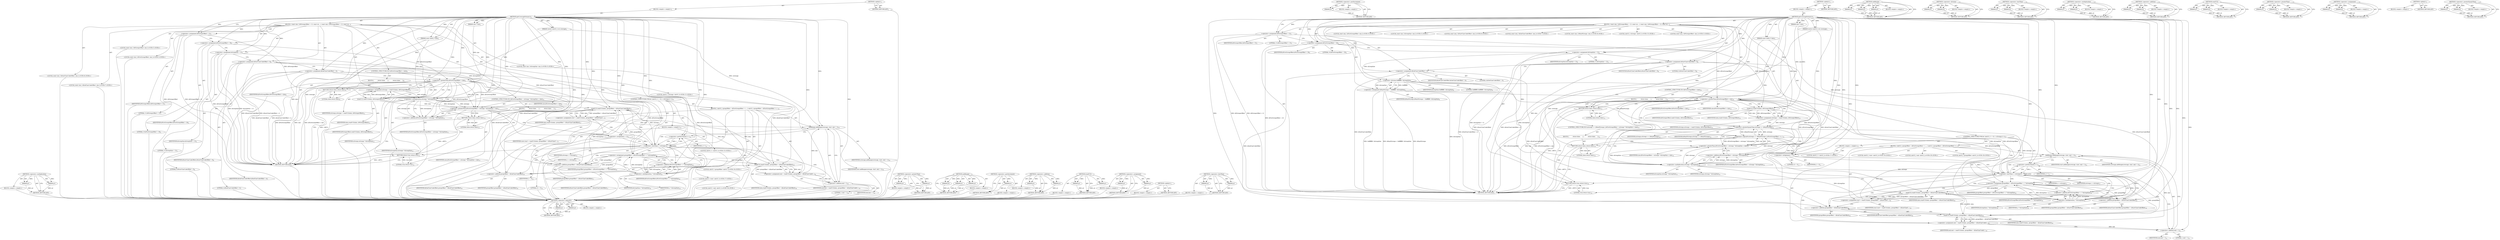 digraph "&lt;operator&gt;.greaterEqualsThan" {
vulnerable_148 [label=<(METHOD,&lt;operator&gt;.multiplication)>];
vulnerable_149 [label=<(PARAM,p1)>];
vulnerable_150 [label=<(PARAM,p2)>];
vulnerable_151 [label=<(BLOCK,&lt;empty&gt;,&lt;empty&gt;)>];
vulnerable_152 [label=<(METHOD_RETURN,ANY)>];
vulnerable_6 [label=<(METHOD,&lt;global&gt;)<SUB>1</SUB>>];
vulnerable_7 [label=<(BLOCK,&lt;empty&gt;,&lt;empty&gt;)<SUB>1</SUB>>];
vulnerable_8 [label=<(METHOD,getCoverageFormat12)<SUB>1</SUB>>];
vulnerable_9 [label=<(PARAM,vector&lt;uint32_t&gt;&amp; coverage)<SUB>1</SUB>>];
vulnerable_10 [label=<(PARAM,const uint8_t* data)<SUB>1</SUB>>];
vulnerable_11 [label=<(PARAM,size_t size)<SUB>1</SUB>>];
vulnerable_12 [label=<(BLOCK,{
 const size_t kNGroupsOffset = 12;
 const siz...,{
 const size_t kNGroupsOffset = 12;
 const siz...)<SUB>1</SUB>>];
vulnerable_13 [label="<(LOCAL,const size_t kNGroupsOffset: size_t)<SUB>2</SUB>>"];
vulnerable_14 [label=<(&lt;operator&gt;.assignment,kNGroupsOffset = 12)<SUB>2</SUB>>];
vulnerable_15 [label=<(IDENTIFIER,kNGroupsOffset,kNGroupsOffset = 12)<SUB>2</SUB>>];
vulnerable_16 [label=<(LITERAL,12,kNGroupsOffset = 12)<SUB>2</SUB>>];
vulnerable_17 [label="<(LOCAL,const size_t kFirstGroupOffset: size_t)<SUB>3</SUB>>"];
vulnerable_18 [label=<(&lt;operator&gt;.assignment,kFirstGroupOffset = 16)<SUB>3</SUB>>];
vulnerable_19 [label=<(IDENTIFIER,kFirstGroupOffset,kFirstGroupOffset = 16)<SUB>3</SUB>>];
vulnerable_20 [label=<(LITERAL,16,kFirstGroupOffset = 16)<SUB>3</SUB>>];
vulnerable_21 [label="<(LOCAL,const size_t kGroupSize: size_t)<SUB>5</SUB>>"];
vulnerable_22 [label=<(&lt;operator&gt;.assignment,kGroupSize = 12)<SUB>5</SUB>>];
vulnerable_23 [label=<(IDENTIFIER,kGroupSize,kGroupSize = 12)<SUB>5</SUB>>];
vulnerable_24 [label=<(LITERAL,12,kGroupSize = 12)<SUB>5</SUB>>];
vulnerable_25 [label="<(LOCAL,const size_t kStartCharCodeOffset: size_t)<SUB>6</SUB>>"];
vulnerable_26 [label=<(&lt;operator&gt;.assignment,kStartCharCodeOffset = 0)<SUB>6</SUB>>];
vulnerable_27 [label=<(IDENTIFIER,kStartCharCodeOffset,kStartCharCodeOffset = 0)<SUB>6</SUB>>];
vulnerable_28 [label=<(LITERAL,0,kStartCharCodeOffset = 0)<SUB>6</SUB>>];
vulnerable_29 [label="<(LOCAL,const size_t kEndCharCodeOffset: size_t)<SUB>7</SUB>>"];
vulnerable_30 [label=<(&lt;operator&gt;.assignment,kEndCharCodeOffset = 4)<SUB>7</SUB>>];
vulnerable_31 [label=<(IDENTIFIER,kEndCharCodeOffset,kEndCharCodeOffset = 4)<SUB>7</SUB>>];
vulnerable_32 [label=<(LITERAL,4,kEndCharCodeOffset = 4)<SUB>7</SUB>>];
vulnerable_33 [label=<(CONTROL_STRUCTURE,IF,if (kFirstGroupOffset &gt; size))<SUB>8</SUB>>];
vulnerable_34 [label=<(&lt;operator&gt;.greaterThan,kFirstGroupOffset &gt; size)<SUB>8</SUB>>];
vulnerable_35 [label=<(IDENTIFIER,kFirstGroupOffset,kFirstGroupOffset &gt; size)<SUB>8</SUB>>];
vulnerable_36 [label=<(IDENTIFIER,size,kFirstGroupOffset &gt; size)<SUB>8</SUB>>];
vulnerable_37 [label=<(BLOCK,{
         return false;
     },{
         return false;
     })<SUB>8</SUB>>];
vulnerable_38 [label=<(RETURN,return false;,return false;)<SUB>9</SUB>>];
vulnerable_39 [label=<(LITERAL,false,return false;)<SUB>9</SUB>>];
vulnerable_40 [label="<(LOCAL,uint32_t nGroups: uint32_t)<SUB>11</SUB>>"];
vulnerable_41 [label=<(&lt;operator&gt;.assignment,nGroups = readU32(data, kNGroupsOffset))<SUB>11</SUB>>];
vulnerable_42 [label=<(IDENTIFIER,nGroups,nGroups = readU32(data, kNGroupsOffset))<SUB>11</SUB>>];
vulnerable_43 [label=<(readU32,readU32(data, kNGroupsOffset))<SUB>11</SUB>>];
vulnerable_44 [label=<(IDENTIFIER,data,readU32(data, kNGroupsOffset))<SUB>11</SUB>>];
vulnerable_45 [label=<(IDENTIFIER,kNGroupsOffset,readU32(data, kNGroupsOffset))<SUB>11</SUB>>];
vulnerable_46 [label=<(CONTROL_STRUCTURE,IF,if (kFirstGroupOffset + nGroups * kGroupSize &gt; size))<SUB>12</SUB>>];
vulnerable_47 [label=<(&lt;operator&gt;.greaterThan,kFirstGroupOffset + nGroups * kGroupSize &gt; size)<SUB>12</SUB>>];
vulnerable_48 [label=<(&lt;operator&gt;.addition,kFirstGroupOffset + nGroups * kGroupSize)<SUB>12</SUB>>];
vulnerable_49 [label=<(IDENTIFIER,kFirstGroupOffset,kFirstGroupOffset + nGroups * kGroupSize)<SUB>12</SUB>>];
vulnerable_50 [label=<(&lt;operator&gt;.multiplication,nGroups * kGroupSize)<SUB>12</SUB>>];
vulnerable_51 [label=<(IDENTIFIER,nGroups,nGroups * kGroupSize)<SUB>12</SUB>>];
vulnerable_52 [label=<(IDENTIFIER,kGroupSize,nGroups * kGroupSize)<SUB>12</SUB>>];
vulnerable_53 [label=<(IDENTIFIER,size,kFirstGroupOffset + nGroups * kGroupSize &gt; size)<SUB>12</SUB>>];
vulnerable_54 [label=<(BLOCK,{
         return false;
     },{
         return false;
     })<SUB>12</SUB>>];
vulnerable_55 [label=<(RETURN,return false;,return false;)<SUB>13</SUB>>];
vulnerable_56 [label=<(LITERAL,false,return false;)<SUB>13</SUB>>];
vulnerable_57 [label=<(CONTROL_STRUCTURE,FOR,for (uint32_t i = 0;i &lt; nGroups;i++))<SUB>15</SUB>>];
vulnerable_58 [label=<(BLOCK,&lt;empty&gt;,&lt;empty&gt;)<SUB>15</SUB>>];
vulnerable_59 [label="<(LOCAL,uint32_t i: uint32_t)<SUB>15</SUB>>"];
vulnerable_60 [label=<(&lt;operator&gt;.assignment,i = 0)<SUB>15</SUB>>];
vulnerable_61 [label=<(IDENTIFIER,i,i = 0)<SUB>15</SUB>>];
vulnerable_62 [label=<(LITERAL,0,i = 0)<SUB>15</SUB>>];
vulnerable_63 [label=<(&lt;operator&gt;.lessThan,i &lt; nGroups)<SUB>15</SUB>>];
vulnerable_64 [label=<(IDENTIFIER,i,i &lt; nGroups)<SUB>15</SUB>>];
vulnerable_65 [label=<(IDENTIFIER,nGroups,i &lt; nGroups)<SUB>15</SUB>>];
vulnerable_66 [label=<(&lt;operator&gt;.postIncrement,i++)<SUB>15</SUB>>];
vulnerable_67 [label=<(IDENTIFIER,i,i++)<SUB>15</SUB>>];
vulnerable_68 [label=<(BLOCK,{
 uint32_t groupOffset = kFirstGroupOffset + i...,{
 uint32_t groupOffset = kFirstGroupOffset + i...)<SUB>15</SUB>>];
vulnerable_69 [label="<(LOCAL,uint32_t groupOffset: uint32_t)<SUB>16</SUB>>"];
vulnerable_70 [label=<(&lt;operator&gt;.assignment,groupOffset = kFirstGroupOffset + i * kGroupSize)<SUB>16</SUB>>];
vulnerable_71 [label=<(IDENTIFIER,groupOffset,groupOffset = kFirstGroupOffset + i * kGroupSize)<SUB>16</SUB>>];
vulnerable_72 [label=<(&lt;operator&gt;.addition,kFirstGroupOffset + i * kGroupSize)<SUB>16</SUB>>];
vulnerable_73 [label=<(IDENTIFIER,kFirstGroupOffset,kFirstGroupOffset + i * kGroupSize)<SUB>16</SUB>>];
vulnerable_74 [label=<(&lt;operator&gt;.multiplication,i * kGroupSize)<SUB>16</SUB>>];
vulnerable_75 [label=<(IDENTIFIER,i,i * kGroupSize)<SUB>16</SUB>>];
vulnerable_76 [label=<(IDENTIFIER,kGroupSize,i * kGroupSize)<SUB>16</SUB>>];
vulnerable_77 [label="<(LOCAL,uint32_t start: uint32_t)<SUB>17</SUB>>"];
vulnerable_78 [label=<(&lt;operator&gt;.assignment,start = readU32(data, groupOffset + kStartCharC...)<SUB>17</SUB>>];
vulnerable_79 [label=<(IDENTIFIER,start,start = readU32(data, groupOffset + kStartCharC...)<SUB>17</SUB>>];
vulnerable_80 [label=<(readU32,readU32(data, groupOffset + kStartCharCodeOffset))<SUB>17</SUB>>];
vulnerable_81 [label=<(IDENTIFIER,data,readU32(data, groupOffset + kStartCharCodeOffset))<SUB>17</SUB>>];
vulnerable_82 [label=<(&lt;operator&gt;.addition,groupOffset + kStartCharCodeOffset)<SUB>17</SUB>>];
vulnerable_83 [label=<(IDENTIFIER,groupOffset,groupOffset + kStartCharCodeOffset)<SUB>17</SUB>>];
vulnerable_84 [label=<(IDENTIFIER,kStartCharCodeOffset,groupOffset + kStartCharCodeOffset)<SUB>17</SUB>>];
vulnerable_85 [label="<(LOCAL,uint32_t end: uint32_t)<SUB>18</SUB>>"];
vulnerable_86 [label=<(&lt;operator&gt;.assignment,end = readU32(data, groupOffset + kEndCharCodeO...)<SUB>18</SUB>>];
vulnerable_87 [label=<(IDENTIFIER,end,end = readU32(data, groupOffset + kEndCharCodeO...)<SUB>18</SUB>>];
vulnerable_88 [label=<(readU32,readU32(data, groupOffset + kEndCharCodeOffset))<SUB>18</SUB>>];
vulnerable_89 [label=<(IDENTIFIER,data,readU32(data, groupOffset + kEndCharCodeOffset))<SUB>18</SUB>>];
vulnerable_90 [label=<(&lt;operator&gt;.addition,groupOffset + kEndCharCodeOffset)<SUB>18</SUB>>];
vulnerable_91 [label=<(IDENTIFIER,groupOffset,groupOffset + kEndCharCodeOffset)<SUB>18</SUB>>];
vulnerable_92 [label=<(IDENTIFIER,kEndCharCodeOffset,groupOffset + kEndCharCodeOffset)<SUB>18</SUB>>];
vulnerable_93 [label=<(addRange,addRange(coverage, start, end + 1))<SUB>19</SUB>>];
vulnerable_94 [label=<(IDENTIFIER,coverage,addRange(coverage, start, end + 1))<SUB>19</SUB>>];
vulnerable_95 [label=<(IDENTIFIER,start,addRange(coverage, start, end + 1))<SUB>19</SUB>>];
vulnerable_96 [label=<(&lt;operator&gt;.addition,end + 1)<SUB>19</SUB>>];
vulnerable_97 [label=<(IDENTIFIER,end,end + 1)<SUB>19</SUB>>];
vulnerable_98 [label=<(LITERAL,1,end + 1)<SUB>19</SUB>>];
vulnerable_99 [label=<(RETURN,return true;,return true;)<SUB>21</SUB>>];
vulnerable_100 [label=<(LITERAL,true,return true;)<SUB>21</SUB>>];
vulnerable_101 [label=<(METHOD_RETURN,bool)<SUB>1</SUB>>];
vulnerable_103 [label=<(METHOD_RETURN,ANY)<SUB>1</SUB>>];
vulnerable_133 [label=<(METHOD,&lt;operator&gt;.greaterThan)>];
vulnerable_134 [label=<(PARAM,p1)>];
vulnerable_135 [label=<(PARAM,p2)>];
vulnerable_136 [label=<(BLOCK,&lt;empty&gt;,&lt;empty&gt;)>];
vulnerable_137 [label=<(METHOD_RETURN,ANY)>];
vulnerable_162 [label=<(METHOD,addRange)>];
vulnerable_163 [label=<(PARAM,p1)>];
vulnerable_164 [label=<(PARAM,p2)>];
vulnerable_165 [label=<(PARAM,p3)>];
vulnerable_166 [label=<(BLOCK,&lt;empty&gt;,&lt;empty&gt;)>];
vulnerable_167 [label=<(METHOD_RETURN,ANY)>];
vulnerable_158 [label=<(METHOD,&lt;operator&gt;.postIncrement)>];
vulnerable_159 [label=<(PARAM,p1)>];
vulnerable_160 [label=<(BLOCK,&lt;empty&gt;,&lt;empty&gt;)>];
vulnerable_161 [label=<(METHOD_RETURN,ANY)>];
vulnerable_143 [label=<(METHOD,&lt;operator&gt;.addition)>];
vulnerable_144 [label=<(PARAM,p1)>];
vulnerable_145 [label=<(PARAM,p2)>];
vulnerable_146 [label=<(BLOCK,&lt;empty&gt;,&lt;empty&gt;)>];
vulnerable_147 [label=<(METHOD_RETURN,ANY)>];
vulnerable_138 [label=<(METHOD,readU32)>];
vulnerable_139 [label=<(PARAM,p1)>];
vulnerable_140 [label=<(PARAM,p2)>];
vulnerable_141 [label=<(BLOCK,&lt;empty&gt;,&lt;empty&gt;)>];
vulnerable_142 [label=<(METHOD_RETURN,ANY)>];
vulnerable_128 [label=<(METHOD,&lt;operator&gt;.assignment)>];
vulnerable_129 [label=<(PARAM,p1)>];
vulnerable_130 [label=<(PARAM,p2)>];
vulnerable_131 [label=<(BLOCK,&lt;empty&gt;,&lt;empty&gt;)>];
vulnerable_132 [label=<(METHOD_RETURN,ANY)>];
vulnerable_122 [label=<(METHOD,&lt;global&gt;)<SUB>1</SUB>>];
vulnerable_123 [label=<(BLOCK,&lt;empty&gt;,&lt;empty&gt;)>];
vulnerable_124 [label=<(METHOD_RETURN,ANY)>];
vulnerable_153 [label=<(METHOD,&lt;operator&gt;.lessThan)>];
vulnerable_154 [label=<(PARAM,p1)>];
vulnerable_155 [label=<(PARAM,p2)>];
vulnerable_156 [label=<(BLOCK,&lt;empty&gt;,&lt;empty&gt;)>];
vulnerable_157 [label=<(METHOD_RETURN,ANY)>];
fixed_158 [label=<(METHOD,&lt;operator&gt;.logicalOr)>];
fixed_159 [label=<(PARAM,p1)>];
fixed_160 [label=<(PARAM,p2)>];
fixed_161 [label=<(BLOCK,&lt;empty&gt;,&lt;empty&gt;)>];
fixed_162 [label=<(METHOD_RETURN,ANY)>];
fixed_183 [label=<(METHOD,&lt;operator&gt;.postIncrement)>];
fixed_184 [label=<(PARAM,p1)>];
fixed_185 [label=<(BLOCK,&lt;empty&gt;,&lt;empty&gt;)>];
fixed_186 [label=<(METHOD_RETURN,ANY)>];
fixed_6 [label=<(METHOD,&lt;global&gt;)<SUB>1</SUB>>];
fixed_7 [label=<(BLOCK,&lt;empty&gt;,&lt;empty&gt;)<SUB>1</SUB>>];
fixed_8 [label=<(METHOD,getCoverageFormat12)<SUB>1</SUB>>];
fixed_9 [label=<(PARAM,vector&lt;uint32_t&gt;&amp; coverage)<SUB>1</SUB>>];
fixed_10 [label=<(PARAM,const uint8_t* data)<SUB>1</SUB>>];
fixed_11 [label=<(PARAM,size_t size)<SUB>1</SUB>>];
fixed_12 [label=<(BLOCK,{
 const size_t kNGroupsOffset = 12;
 const siz...,{
 const size_t kNGroupsOffset = 12;
 const siz...)<SUB>1</SUB>>];
fixed_13 [label="<(LOCAL,const size_t kNGroupsOffset: size_t)<SUB>2</SUB>>"];
fixed_14 [label=<(&lt;operator&gt;.assignment,kNGroupsOffset = 12)<SUB>2</SUB>>];
fixed_15 [label=<(IDENTIFIER,kNGroupsOffset,kNGroupsOffset = 12)<SUB>2</SUB>>];
fixed_16 [label=<(LITERAL,12,kNGroupsOffset = 12)<SUB>2</SUB>>];
fixed_17 [label="<(LOCAL,const size_t kFirstGroupOffset: size_t)<SUB>3</SUB>>"];
fixed_18 [label=<(&lt;operator&gt;.assignment,kFirstGroupOffset = 16)<SUB>3</SUB>>];
fixed_19 [label=<(IDENTIFIER,kFirstGroupOffset,kFirstGroupOffset = 16)<SUB>3</SUB>>];
fixed_20 [label=<(LITERAL,16,kFirstGroupOffset = 16)<SUB>3</SUB>>];
fixed_21 [label="<(LOCAL,const size_t kGroupSize: size_t)<SUB>5</SUB>>"];
fixed_22 [label=<(&lt;operator&gt;.assignment,kGroupSize = 12)<SUB>5</SUB>>];
fixed_23 [label=<(IDENTIFIER,kGroupSize,kGroupSize = 12)<SUB>5</SUB>>];
fixed_24 [label=<(LITERAL,12,kGroupSize = 12)<SUB>5</SUB>>];
fixed_25 [label="<(LOCAL,const size_t kStartCharCodeOffset: size_t)<SUB>6</SUB>>"];
fixed_26 [label=<(&lt;operator&gt;.assignment,kStartCharCodeOffset = 0)<SUB>6</SUB>>];
fixed_27 [label=<(IDENTIFIER,kStartCharCodeOffset,kStartCharCodeOffset = 0)<SUB>6</SUB>>];
fixed_28 [label=<(LITERAL,0,kStartCharCodeOffset = 0)<SUB>6</SUB>>];
fixed_29 [label="<(LOCAL,const size_t kEndCharCodeOffset: size_t)<SUB>7</SUB>>"];
fixed_30 [label=<(&lt;operator&gt;.assignment,kEndCharCodeOffset = 4)<SUB>7</SUB>>];
fixed_31 [label=<(IDENTIFIER,kEndCharCodeOffset,kEndCharCodeOffset = 4)<SUB>7</SUB>>];
fixed_32 [label=<(LITERAL,4,kEndCharCodeOffset = 4)<SUB>7</SUB>>];
fixed_33 [label="<(LOCAL,const size_t kMaxNGroups: size_t)<SUB>8</SUB>>"];
fixed_34 [label=<(&lt;operator&gt;.assignment,kMaxNGroups = 0xfffffff0 / kGroupSize)<SUB>8</SUB>>];
fixed_35 [label=<(IDENTIFIER,kMaxNGroups,kMaxNGroups = 0xfffffff0 / kGroupSize)<SUB>8</SUB>>];
fixed_36 [label=<(&lt;operator&gt;.division,0xfffffff0 / kGroupSize)<SUB>8</SUB>>];
fixed_37 [label=<(LITERAL,0xfffffff0,0xfffffff0 / kGroupSize)<SUB>8</SUB>>];
fixed_38 [label=<(IDENTIFIER,kGroupSize,0xfffffff0 / kGroupSize)<SUB>8</SUB>>];
fixed_39 [label=<(CONTROL_STRUCTURE,IF,if (kFirstGroupOffset &gt; size))<SUB>10</SUB>>];
fixed_40 [label=<(&lt;operator&gt;.greaterThan,kFirstGroupOffset &gt; size)<SUB>10</SUB>>];
fixed_41 [label=<(IDENTIFIER,kFirstGroupOffset,kFirstGroupOffset &gt; size)<SUB>10</SUB>>];
fixed_42 [label=<(IDENTIFIER,size,kFirstGroupOffset &gt; size)<SUB>10</SUB>>];
fixed_43 [label=<(BLOCK,{
         return false;
     },{
         return false;
     })<SUB>10</SUB>>];
fixed_44 [label=<(RETURN,return false;,return false;)<SUB>11</SUB>>];
fixed_45 [label=<(LITERAL,false,return false;)<SUB>11</SUB>>];
fixed_46 [label="<(LOCAL,uint32_t nGroups: uint32_t)<SUB>13</SUB>>"];
fixed_47 [label=<(&lt;operator&gt;.assignment,nGroups = readU32(data, kNGroupsOffset))<SUB>13</SUB>>];
fixed_48 [label=<(IDENTIFIER,nGroups,nGroups = readU32(data, kNGroupsOffset))<SUB>13</SUB>>];
fixed_49 [label=<(readU32,readU32(data, kNGroupsOffset))<SUB>13</SUB>>];
fixed_50 [label=<(IDENTIFIER,data,readU32(data, kNGroupsOffset))<SUB>13</SUB>>];
fixed_51 [label=<(IDENTIFIER,kNGroupsOffset,readU32(data, kNGroupsOffset))<SUB>13</SUB>>];
fixed_52 [label=<(CONTROL_STRUCTURE,IF,if (nGroups &gt;= kMaxNGroups || kFirstGroupOffset + nGroups * kGroupSize &gt; size))<SUB>14</SUB>>];
fixed_53 [label=<(&lt;operator&gt;.logicalOr,nGroups &gt;= kMaxNGroups || kFirstGroupOffset + n...)<SUB>14</SUB>>];
fixed_54 [label=<(&lt;operator&gt;.greaterEqualsThan,nGroups &gt;= kMaxNGroups)<SUB>14</SUB>>];
fixed_55 [label=<(IDENTIFIER,nGroups,nGroups &gt;= kMaxNGroups)<SUB>14</SUB>>];
fixed_56 [label=<(IDENTIFIER,kMaxNGroups,nGroups &gt;= kMaxNGroups)<SUB>14</SUB>>];
fixed_57 [label=<(&lt;operator&gt;.greaterThan,kFirstGroupOffset + nGroups * kGroupSize &gt; size)<SUB>14</SUB>>];
fixed_58 [label=<(&lt;operator&gt;.addition,kFirstGroupOffset + nGroups * kGroupSize)<SUB>14</SUB>>];
fixed_59 [label=<(IDENTIFIER,kFirstGroupOffset,kFirstGroupOffset + nGroups * kGroupSize)<SUB>14</SUB>>];
fixed_60 [label=<(&lt;operator&gt;.multiplication,nGroups * kGroupSize)<SUB>14</SUB>>];
fixed_61 [label=<(IDENTIFIER,nGroups,nGroups * kGroupSize)<SUB>14</SUB>>];
fixed_62 [label=<(IDENTIFIER,kGroupSize,nGroups * kGroupSize)<SUB>14</SUB>>];
fixed_63 [label=<(IDENTIFIER,size,kFirstGroupOffset + nGroups * kGroupSize &gt; size)<SUB>14</SUB>>];
fixed_64 [label=<(BLOCK,{
         return false;
     },{
         return false;
     })<SUB>14</SUB>>];
fixed_65 [label=<(RETURN,return false;,return false;)<SUB>15</SUB>>];
fixed_66 [label=<(LITERAL,false,return false;)<SUB>15</SUB>>];
fixed_67 [label=<(CONTROL_STRUCTURE,FOR,for (uint32_t i = 0;i &lt; nGroups;i++))<SUB>17</SUB>>];
fixed_68 [label=<(BLOCK,&lt;empty&gt;,&lt;empty&gt;)<SUB>17</SUB>>];
fixed_69 [label="<(LOCAL,uint32_t i: uint32_t)<SUB>17</SUB>>"];
fixed_70 [label=<(&lt;operator&gt;.assignment,i = 0)<SUB>17</SUB>>];
fixed_71 [label=<(IDENTIFIER,i,i = 0)<SUB>17</SUB>>];
fixed_72 [label=<(LITERAL,0,i = 0)<SUB>17</SUB>>];
fixed_73 [label=<(&lt;operator&gt;.lessThan,i &lt; nGroups)<SUB>17</SUB>>];
fixed_74 [label=<(IDENTIFIER,i,i &lt; nGroups)<SUB>17</SUB>>];
fixed_75 [label=<(IDENTIFIER,nGroups,i &lt; nGroups)<SUB>17</SUB>>];
fixed_76 [label=<(&lt;operator&gt;.postIncrement,i++)<SUB>17</SUB>>];
fixed_77 [label=<(IDENTIFIER,i,i++)<SUB>17</SUB>>];
fixed_78 [label=<(BLOCK,{
 uint32_t groupOffset = kFirstGroupOffset + i...,{
 uint32_t groupOffset = kFirstGroupOffset + i...)<SUB>17</SUB>>];
fixed_79 [label="<(LOCAL,uint32_t groupOffset: uint32_t)<SUB>18</SUB>>"];
fixed_80 [label=<(&lt;operator&gt;.assignment,groupOffset = kFirstGroupOffset + i * kGroupSize)<SUB>18</SUB>>];
fixed_81 [label=<(IDENTIFIER,groupOffset,groupOffset = kFirstGroupOffset + i * kGroupSize)<SUB>18</SUB>>];
fixed_82 [label=<(&lt;operator&gt;.addition,kFirstGroupOffset + i * kGroupSize)<SUB>18</SUB>>];
fixed_83 [label=<(IDENTIFIER,kFirstGroupOffset,kFirstGroupOffset + i * kGroupSize)<SUB>18</SUB>>];
fixed_84 [label=<(&lt;operator&gt;.multiplication,i * kGroupSize)<SUB>18</SUB>>];
fixed_85 [label=<(IDENTIFIER,i,i * kGroupSize)<SUB>18</SUB>>];
fixed_86 [label=<(IDENTIFIER,kGroupSize,i * kGroupSize)<SUB>18</SUB>>];
fixed_87 [label="<(LOCAL,uint32_t start: uint32_t)<SUB>19</SUB>>"];
fixed_88 [label=<(&lt;operator&gt;.assignment,start = readU32(data, groupOffset + kStartCharC...)<SUB>19</SUB>>];
fixed_89 [label=<(IDENTIFIER,start,start = readU32(data, groupOffset + kStartCharC...)<SUB>19</SUB>>];
fixed_90 [label=<(readU32,readU32(data, groupOffset + kStartCharCodeOffset))<SUB>19</SUB>>];
fixed_91 [label=<(IDENTIFIER,data,readU32(data, groupOffset + kStartCharCodeOffset))<SUB>19</SUB>>];
fixed_92 [label=<(&lt;operator&gt;.addition,groupOffset + kStartCharCodeOffset)<SUB>19</SUB>>];
fixed_93 [label=<(IDENTIFIER,groupOffset,groupOffset + kStartCharCodeOffset)<SUB>19</SUB>>];
fixed_94 [label=<(IDENTIFIER,kStartCharCodeOffset,groupOffset + kStartCharCodeOffset)<SUB>19</SUB>>];
fixed_95 [label="<(LOCAL,uint32_t end: uint32_t)<SUB>20</SUB>>"];
fixed_96 [label=<(&lt;operator&gt;.assignment,end = readU32(data, groupOffset + kEndCharCodeO...)<SUB>20</SUB>>];
fixed_97 [label=<(IDENTIFIER,end,end = readU32(data, groupOffset + kEndCharCodeO...)<SUB>20</SUB>>];
fixed_98 [label=<(readU32,readU32(data, groupOffset + kEndCharCodeOffset))<SUB>20</SUB>>];
fixed_99 [label=<(IDENTIFIER,data,readU32(data, groupOffset + kEndCharCodeOffset))<SUB>20</SUB>>];
fixed_100 [label=<(&lt;operator&gt;.addition,groupOffset + kEndCharCodeOffset)<SUB>20</SUB>>];
fixed_101 [label=<(IDENTIFIER,groupOffset,groupOffset + kEndCharCodeOffset)<SUB>20</SUB>>];
fixed_102 [label=<(IDENTIFIER,kEndCharCodeOffset,groupOffset + kEndCharCodeOffset)<SUB>20</SUB>>];
fixed_103 [label=<(addRange,addRange(coverage, start, end + 1))<SUB>21</SUB>>];
fixed_104 [label=<(IDENTIFIER,coverage,addRange(coverage, start, end + 1))<SUB>21</SUB>>];
fixed_105 [label=<(IDENTIFIER,start,addRange(coverage, start, end + 1))<SUB>21</SUB>>];
fixed_106 [label=<(&lt;operator&gt;.addition,end + 1)<SUB>21</SUB>>];
fixed_107 [label=<(IDENTIFIER,end,end + 1)<SUB>21</SUB>>];
fixed_108 [label=<(LITERAL,1,end + 1)<SUB>21</SUB>>];
fixed_109 [label=<(RETURN,return true;,return true;)<SUB>23</SUB>>];
fixed_110 [label=<(LITERAL,true,return true;)<SUB>23</SUB>>];
fixed_111 [label=<(METHOD_RETURN,bool)<SUB>1</SUB>>];
fixed_113 [label=<(METHOD_RETURN,ANY)<SUB>1</SUB>>];
fixed_187 [label=<(METHOD,addRange)>];
fixed_188 [label=<(PARAM,p1)>];
fixed_189 [label=<(PARAM,p2)>];
fixed_190 [label=<(PARAM,p3)>];
fixed_191 [label=<(BLOCK,&lt;empty&gt;,&lt;empty&gt;)>];
fixed_192 [label=<(METHOD_RETURN,ANY)>];
fixed_143 [label=<(METHOD,&lt;operator&gt;.division)>];
fixed_144 [label=<(PARAM,p1)>];
fixed_145 [label=<(PARAM,p2)>];
fixed_146 [label=<(BLOCK,&lt;empty&gt;,&lt;empty&gt;)>];
fixed_147 [label=<(METHOD_RETURN,ANY)>];
fixed_178 [label=<(METHOD,&lt;operator&gt;.lessThan)>];
fixed_179 [label=<(PARAM,p1)>];
fixed_180 [label=<(PARAM,p2)>];
fixed_181 [label=<(BLOCK,&lt;empty&gt;,&lt;empty&gt;)>];
fixed_182 [label=<(METHOD_RETURN,ANY)>];
fixed_173 [label=<(METHOD,&lt;operator&gt;.multiplication)>];
fixed_174 [label=<(PARAM,p1)>];
fixed_175 [label=<(PARAM,p2)>];
fixed_176 [label=<(BLOCK,&lt;empty&gt;,&lt;empty&gt;)>];
fixed_177 [label=<(METHOD_RETURN,ANY)>];
fixed_168 [label=<(METHOD,&lt;operator&gt;.addition)>];
fixed_169 [label=<(PARAM,p1)>];
fixed_170 [label=<(PARAM,p2)>];
fixed_171 [label=<(BLOCK,&lt;empty&gt;,&lt;empty&gt;)>];
fixed_172 [label=<(METHOD_RETURN,ANY)>];
fixed_153 [label=<(METHOD,readU32)>];
fixed_154 [label=<(PARAM,p1)>];
fixed_155 [label=<(PARAM,p2)>];
fixed_156 [label=<(BLOCK,&lt;empty&gt;,&lt;empty&gt;)>];
fixed_157 [label=<(METHOD_RETURN,ANY)>];
fixed_148 [label=<(METHOD,&lt;operator&gt;.greaterThan)>];
fixed_149 [label=<(PARAM,p1)>];
fixed_150 [label=<(PARAM,p2)>];
fixed_151 [label=<(BLOCK,&lt;empty&gt;,&lt;empty&gt;)>];
fixed_152 [label=<(METHOD_RETURN,ANY)>];
fixed_138 [label=<(METHOD,&lt;operator&gt;.assignment)>];
fixed_139 [label=<(PARAM,p1)>];
fixed_140 [label=<(PARAM,p2)>];
fixed_141 [label=<(BLOCK,&lt;empty&gt;,&lt;empty&gt;)>];
fixed_142 [label=<(METHOD_RETURN,ANY)>];
fixed_132 [label=<(METHOD,&lt;global&gt;)<SUB>1</SUB>>];
fixed_133 [label=<(BLOCK,&lt;empty&gt;,&lt;empty&gt;)>];
fixed_134 [label=<(METHOD_RETURN,ANY)>];
fixed_163 [label=<(METHOD,&lt;operator&gt;.greaterEqualsThan)>];
fixed_164 [label=<(PARAM,p1)>];
fixed_165 [label=<(PARAM,p2)>];
fixed_166 [label=<(BLOCK,&lt;empty&gt;,&lt;empty&gt;)>];
fixed_167 [label=<(METHOD_RETURN,ANY)>];
vulnerable_148 -> vulnerable_149  [key=0, label="AST: "];
vulnerable_148 -> vulnerable_149  [key=1, label="DDG: "];
vulnerable_148 -> vulnerable_151  [key=0, label="AST: "];
vulnerable_148 -> vulnerable_150  [key=0, label="AST: "];
vulnerable_148 -> vulnerable_150  [key=1, label="DDG: "];
vulnerable_148 -> vulnerable_152  [key=0, label="AST: "];
vulnerable_148 -> vulnerable_152  [key=1, label="CFG: "];
vulnerable_149 -> vulnerable_152  [key=0, label="DDG: p1"];
vulnerable_150 -> vulnerable_152  [key=0, label="DDG: p2"];
vulnerable_151 -> fixed_158  [key=0];
vulnerable_152 -> fixed_158  [key=0];
vulnerable_6 -> vulnerable_7  [key=0, label="AST: "];
vulnerable_6 -> vulnerable_103  [key=0, label="AST: "];
vulnerable_6 -> vulnerable_103  [key=1, label="CFG: "];
vulnerable_7 -> vulnerable_8  [key=0, label="AST: "];
vulnerable_8 -> vulnerable_9  [key=0, label="AST: "];
vulnerable_8 -> vulnerable_9  [key=1, label="DDG: "];
vulnerable_8 -> vulnerable_10  [key=0, label="AST: "];
vulnerable_8 -> vulnerable_10  [key=1, label="DDG: "];
vulnerable_8 -> vulnerable_11  [key=0, label="AST: "];
vulnerable_8 -> vulnerable_11  [key=1, label="DDG: "];
vulnerable_8 -> vulnerable_12  [key=0, label="AST: "];
vulnerable_8 -> vulnerable_101  [key=0, label="AST: "];
vulnerable_8 -> vulnerable_14  [key=0, label="CFG: "];
vulnerable_8 -> vulnerable_14  [key=1, label="DDG: "];
vulnerable_8 -> vulnerable_18  [key=0, label="DDG: "];
vulnerable_8 -> vulnerable_22  [key=0, label="DDG: "];
vulnerable_8 -> vulnerable_26  [key=0, label="DDG: "];
vulnerable_8 -> vulnerable_30  [key=0, label="DDG: "];
vulnerable_8 -> vulnerable_99  [key=0, label="DDG: "];
vulnerable_8 -> vulnerable_100  [key=0, label="DDG: "];
vulnerable_8 -> vulnerable_34  [key=0, label="DDG: "];
vulnerable_8 -> vulnerable_38  [key=0, label="DDG: "];
vulnerable_8 -> vulnerable_43  [key=0, label="DDG: "];
vulnerable_8 -> vulnerable_47  [key=0, label="DDG: "];
vulnerable_8 -> vulnerable_55  [key=0, label="DDG: "];
vulnerable_8 -> vulnerable_60  [key=0, label="DDG: "];
vulnerable_8 -> vulnerable_63  [key=0, label="DDG: "];
vulnerable_8 -> vulnerable_66  [key=0, label="DDG: "];
vulnerable_8 -> vulnerable_70  [key=0, label="DDG: "];
vulnerable_8 -> vulnerable_39  [key=0, label="DDG: "];
vulnerable_8 -> vulnerable_48  [key=0, label="DDG: "];
vulnerable_8 -> vulnerable_56  [key=0, label="DDG: "];
vulnerable_8 -> vulnerable_93  [key=0, label="DDG: "];
vulnerable_8 -> vulnerable_50  [key=0, label="DDG: "];
vulnerable_8 -> vulnerable_72  [key=0, label="DDG: "];
vulnerable_8 -> vulnerable_80  [key=0, label="DDG: "];
vulnerable_8 -> vulnerable_88  [key=0, label="DDG: "];
vulnerable_8 -> vulnerable_96  [key=0, label="DDG: "];
vulnerable_8 -> vulnerable_74  [key=0, label="DDG: "];
vulnerable_8 -> vulnerable_82  [key=0, label="DDG: "];
vulnerable_8 -> vulnerable_90  [key=0, label="DDG: "];
vulnerable_9 -> vulnerable_101  [key=0, label="DDG: coverage"];
vulnerable_9 -> vulnerable_93  [key=0, label="DDG: coverage"];
vulnerable_10 -> vulnerable_101  [key=0, label="DDG: data"];
vulnerable_10 -> vulnerable_43  [key=0, label="DDG: data"];
vulnerable_11 -> vulnerable_34  [key=0, label="DDG: size"];
vulnerable_12 -> vulnerable_13  [key=0, label="AST: "];
vulnerable_12 -> vulnerable_14  [key=0, label="AST: "];
vulnerable_12 -> vulnerable_17  [key=0, label="AST: "];
vulnerable_12 -> vulnerable_18  [key=0, label="AST: "];
vulnerable_12 -> vulnerable_21  [key=0, label="AST: "];
vulnerable_12 -> vulnerable_22  [key=0, label="AST: "];
vulnerable_12 -> vulnerable_25  [key=0, label="AST: "];
vulnerable_12 -> vulnerable_26  [key=0, label="AST: "];
vulnerable_12 -> vulnerable_29  [key=0, label="AST: "];
vulnerable_12 -> vulnerable_30  [key=0, label="AST: "];
vulnerable_12 -> vulnerable_33  [key=0, label="AST: "];
vulnerable_12 -> vulnerable_40  [key=0, label="AST: "];
vulnerable_12 -> vulnerable_41  [key=0, label="AST: "];
vulnerable_12 -> vulnerable_46  [key=0, label="AST: "];
vulnerable_12 -> vulnerable_57  [key=0, label="AST: "];
vulnerable_12 -> vulnerable_99  [key=0, label="AST: "];
vulnerable_13 -> fixed_158  [key=0];
vulnerable_14 -> vulnerable_15  [key=0, label="AST: "];
vulnerable_14 -> vulnerable_16  [key=0, label="AST: "];
vulnerable_14 -> vulnerable_18  [key=0, label="CFG: "];
vulnerable_14 -> vulnerable_101  [key=0, label="DDG: kNGroupsOffset"];
vulnerable_14 -> vulnerable_101  [key=1, label="DDG: kNGroupsOffset = 12"];
vulnerable_14 -> vulnerable_43  [key=0, label="DDG: kNGroupsOffset"];
vulnerable_15 -> fixed_158  [key=0];
vulnerable_16 -> fixed_158  [key=0];
vulnerable_17 -> fixed_158  [key=0];
vulnerable_18 -> vulnerable_19  [key=0, label="AST: "];
vulnerable_18 -> vulnerable_20  [key=0, label="AST: "];
vulnerable_18 -> vulnerable_22  [key=0, label="CFG: "];
vulnerable_18 -> vulnerable_101  [key=0, label="DDG: kFirstGroupOffset = 16"];
vulnerable_18 -> vulnerable_34  [key=0, label="DDG: kFirstGroupOffset"];
vulnerable_19 -> fixed_158  [key=0];
vulnerable_20 -> fixed_158  [key=0];
vulnerable_21 -> fixed_158  [key=0];
vulnerable_22 -> vulnerable_23  [key=0, label="AST: "];
vulnerable_22 -> vulnerable_24  [key=0, label="AST: "];
vulnerable_22 -> vulnerable_26  [key=0, label="CFG: "];
vulnerable_22 -> vulnerable_101  [key=0, label="DDG: kGroupSize"];
vulnerable_22 -> vulnerable_101  [key=1, label="DDG: kGroupSize = 12"];
vulnerable_22 -> vulnerable_50  [key=0, label="DDG: kGroupSize"];
vulnerable_23 -> fixed_158  [key=0];
vulnerable_24 -> fixed_158  [key=0];
vulnerable_25 -> fixed_158  [key=0];
vulnerable_26 -> vulnerable_27  [key=0, label="AST: "];
vulnerable_26 -> vulnerable_28  [key=0, label="AST: "];
vulnerable_26 -> vulnerable_30  [key=0, label="CFG: "];
vulnerable_26 -> vulnerable_101  [key=0, label="DDG: kStartCharCodeOffset"];
vulnerable_26 -> vulnerable_101  [key=1, label="DDG: kStartCharCodeOffset = 0"];
vulnerable_26 -> vulnerable_80  [key=0, label="DDG: kStartCharCodeOffset"];
vulnerable_26 -> vulnerable_82  [key=0, label="DDG: kStartCharCodeOffset"];
vulnerable_27 -> fixed_158  [key=0];
vulnerable_28 -> fixed_158  [key=0];
vulnerable_29 -> fixed_158  [key=0];
vulnerable_30 -> vulnerable_31  [key=0, label="AST: "];
vulnerable_30 -> vulnerable_32  [key=0, label="AST: "];
vulnerable_30 -> vulnerable_34  [key=0, label="CFG: "];
vulnerable_30 -> vulnerable_101  [key=0, label="DDG: kEndCharCodeOffset"];
vulnerable_30 -> vulnerable_101  [key=1, label="DDG: kEndCharCodeOffset = 4"];
vulnerable_30 -> vulnerable_88  [key=0, label="DDG: kEndCharCodeOffset"];
vulnerable_30 -> vulnerable_90  [key=0, label="DDG: kEndCharCodeOffset"];
vulnerable_31 -> fixed_158  [key=0];
vulnerable_32 -> fixed_158  [key=0];
vulnerable_33 -> vulnerable_34  [key=0, label="AST: "];
vulnerable_33 -> vulnerable_37  [key=0, label="AST: "];
vulnerable_34 -> vulnerable_35  [key=0, label="AST: "];
vulnerable_34 -> vulnerable_36  [key=0, label="AST: "];
vulnerable_34 -> vulnerable_38  [key=0, label="CFG: "];
vulnerable_34 -> vulnerable_38  [key=1, label="CDG: "];
vulnerable_34 -> vulnerable_43  [key=0, label="CFG: "];
vulnerable_34 -> vulnerable_43  [key=1, label="CDG: "];
vulnerable_34 -> vulnerable_101  [key=0, label="DDG: kFirstGroupOffset"];
vulnerable_34 -> vulnerable_101  [key=1, label="DDG: size"];
vulnerable_34 -> vulnerable_101  [key=2, label="DDG: kFirstGroupOffset &gt; size"];
vulnerable_34 -> vulnerable_47  [key=0, label="DDG: kFirstGroupOffset"];
vulnerable_34 -> vulnerable_47  [key=1, label="DDG: size"];
vulnerable_34 -> vulnerable_47  [key=2, label="CDG: "];
vulnerable_34 -> vulnerable_70  [key=0, label="DDG: kFirstGroupOffset"];
vulnerable_34 -> vulnerable_48  [key=0, label="DDG: kFirstGroupOffset"];
vulnerable_34 -> vulnerable_48  [key=1, label="CDG: "];
vulnerable_34 -> vulnerable_72  [key=0, label="DDG: kFirstGroupOffset"];
vulnerable_34 -> vulnerable_50  [key=0, label="CDG: "];
vulnerable_34 -> vulnerable_41  [key=0, label="CDG: "];
vulnerable_35 -> fixed_158  [key=0];
vulnerable_36 -> fixed_158  [key=0];
vulnerable_37 -> vulnerable_38  [key=0, label="AST: "];
vulnerable_38 -> vulnerable_39  [key=0, label="AST: "];
vulnerable_38 -> vulnerable_101  [key=0, label="CFG: "];
vulnerable_38 -> vulnerable_101  [key=1, label="DDG: &lt;RET&gt;"];
vulnerable_39 -> vulnerable_38  [key=0, label="DDG: false"];
vulnerable_40 -> fixed_158  [key=0];
vulnerable_41 -> vulnerable_42  [key=0, label="AST: "];
vulnerable_41 -> vulnerable_43  [key=0, label="AST: "];
vulnerable_41 -> vulnerable_50  [key=0, label="CFG: "];
vulnerable_41 -> vulnerable_50  [key=1, label="DDG: nGroups"];
vulnerable_42 -> fixed_158  [key=0];
vulnerable_43 -> vulnerable_44  [key=0, label="AST: "];
vulnerable_43 -> vulnerable_45  [key=0, label="AST: "];
vulnerable_43 -> vulnerable_41  [key=0, label="CFG: "];
vulnerable_43 -> vulnerable_41  [key=1, label="DDG: data"];
vulnerable_43 -> vulnerable_41  [key=2, label="DDG: kNGroupsOffset"];
vulnerable_43 -> vulnerable_80  [key=0, label="DDG: data"];
vulnerable_44 -> fixed_158  [key=0];
vulnerable_45 -> fixed_158  [key=0];
vulnerable_46 -> vulnerable_47  [key=0, label="AST: "];
vulnerable_46 -> vulnerable_54  [key=0, label="AST: "];
vulnerable_47 -> vulnerable_48  [key=0, label="AST: "];
vulnerable_47 -> vulnerable_53  [key=0, label="AST: "];
vulnerable_47 -> vulnerable_55  [key=0, label="CFG: "];
vulnerable_47 -> vulnerable_55  [key=1, label="CDG: "];
vulnerable_47 -> vulnerable_60  [key=0, label="CFG: "];
vulnerable_47 -> vulnerable_60  [key=1, label="CDG: "];
vulnerable_47 -> vulnerable_99  [key=0, label="CDG: "];
vulnerable_47 -> vulnerable_63  [key=0, label="CDG: "];
vulnerable_48 -> vulnerable_49  [key=0, label="AST: "];
vulnerable_48 -> vulnerable_50  [key=0, label="AST: "];
vulnerable_48 -> vulnerable_47  [key=0, label="CFG: "];
vulnerable_49 -> fixed_158  [key=0];
vulnerable_50 -> vulnerable_51  [key=0, label="AST: "];
vulnerable_50 -> vulnerable_52  [key=0, label="AST: "];
vulnerable_50 -> vulnerable_48  [key=0, label="CFG: "];
vulnerable_50 -> vulnerable_48  [key=1, label="DDG: nGroups"];
vulnerable_50 -> vulnerable_48  [key=2, label="DDG: kGroupSize"];
vulnerable_50 -> vulnerable_47  [key=0, label="DDG: nGroups"];
vulnerable_50 -> vulnerable_47  [key=1, label="DDG: kGroupSize"];
vulnerable_50 -> vulnerable_63  [key=0, label="DDG: nGroups"];
vulnerable_50 -> vulnerable_74  [key=0, label="DDG: kGroupSize"];
vulnerable_51 -> fixed_158  [key=0];
vulnerable_52 -> fixed_158  [key=0];
vulnerable_53 -> fixed_158  [key=0];
vulnerable_54 -> vulnerable_55  [key=0, label="AST: "];
vulnerable_55 -> vulnerable_56  [key=0, label="AST: "];
vulnerable_55 -> vulnerable_101  [key=0, label="CFG: "];
vulnerable_55 -> vulnerable_101  [key=1, label="DDG: &lt;RET&gt;"];
vulnerable_56 -> vulnerable_55  [key=0, label="DDG: false"];
vulnerable_57 -> vulnerable_58  [key=0, label="AST: "];
vulnerable_57 -> vulnerable_63  [key=0, label="AST: "];
vulnerable_57 -> vulnerable_66  [key=0, label="AST: "];
vulnerable_57 -> vulnerable_68  [key=0, label="AST: "];
vulnerable_58 -> vulnerable_59  [key=0, label="AST: "];
vulnerable_58 -> vulnerable_60  [key=0, label="AST: "];
vulnerable_59 -> fixed_158  [key=0];
vulnerable_60 -> vulnerable_61  [key=0, label="AST: "];
vulnerable_60 -> vulnerable_62  [key=0, label="AST: "];
vulnerable_60 -> vulnerable_63  [key=0, label="CFG: "];
vulnerable_60 -> vulnerable_63  [key=1, label="DDG: i"];
vulnerable_61 -> fixed_158  [key=0];
vulnerable_62 -> fixed_158  [key=0];
vulnerable_63 -> vulnerable_64  [key=0, label="AST: "];
vulnerable_63 -> vulnerable_65  [key=0, label="AST: "];
vulnerable_63 -> vulnerable_74  [key=0, label="CFG: "];
vulnerable_63 -> vulnerable_74  [key=1, label="DDG: i"];
vulnerable_63 -> vulnerable_74  [key=2, label="CDG: "];
vulnerable_63 -> vulnerable_99  [key=0, label="CFG: "];
vulnerable_63 -> vulnerable_96  [key=0, label="CDG: "];
vulnerable_63 -> vulnerable_66  [key=0, label="CDG: "];
vulnerable_63 -> vulnerable_72  [key=0, label="CDG: "];
vulnerable_63 -> vulnerable_82  [key=0, label="CDG: "];
vulnerable_63 -> vulnerable_93  [key=0, label="CDG: "];
vulnerable_63 -> vulnerable_90  [key=0, label="CDG: "];
vulnerable_63 -> vulnerable_80  [key=0, label="CDG: "];
vulnerable_63 -> vulnerable_88  [key=0, label="CDG: "];
vulnerable_63 -> vulnerable_70  [key=0, label="CDG: "];
vulnerable_63 -> vulnerable_63  [key=0, label="CDG: "];
vulnerable_63 -> vulnerable_78  [key=0, label="CDG: "];
vulnerable_63 -> vulnerable_86  [key=0, label="CDG: "];
vulnerable_64 -> fixed_158  [key=0];
vulnerable_65 -> fixed_158  [key=0];
vulnerable_66 -> vulnerable_67  [key=0, label="AST: "];
vulnerable_66 -> vulnerable_63  [key=0, label="CFG: "];
vulnerable_66 -> vulnerable_63  [key=1, label="DDG: i"];
vulnerable_67 -> fixed_158  [key=0];
vulnerable_68 -> vulnerable_69  [key=0, label="AST: "];
vulnerable_68 -> vulnerable_70  [key=0, label="AST: "];
vulnerable_68 -> vulnerable_77  [key=0, label="AST: "];
vulnerable_68 -> vulnerable_78  [key=0, label="AST: "];
vulnerable_68 -> vulnerable_85  [key=0, label="AST: "];
vulnerable_68 -> vulnerable_86  [key=0, label="AST: "];
vulnerable_68 -> vulnerable_93  [key=0, label="AST: "];
vulnerable_69 -> fixed_158  [key=0];
vulnerable_70 -> vulnerable_71  [key=0, label="AST: "];
vulnerable_70 -> vulnerable_72  [key=0, label="AST: "];
vulnerable_70 -> vulnerable_82  [key=0, label="CFG: "];
vulnerable_70 -> vulnerable_82  [key=1, label="DDG: groupOffset"];
vulnerable_70 -> vulnerable_80  [key=0, label="DDG: groupOffset"];
vulnerable_70 -> vulnerable_88  [key=0, label="DDG: groupOffset"];
vulnerable_70 -> vulnerable_90  [key=0, label="DDG: groupOffset"];
vulnerable_71 -> fixed_158  [key=0];
vulnerable_72 -> vulnerable_73  [key=0, label="AST: "];
vulnerable_72 -> vulnerable_74  [key=0, label="AST: "];
vulnerable_72 -> vulnerable_70  [key=0, label="CFG: "];
vulnerable_73 -> fixed_158  [key=0];
vulnerable_74 -> vulnerable_75  [key=0, label="AST: "];
vulnerable_74 -> vulnerable_76  [key=0, label="AST: "];
vulnerable_74 -> vulnerable_72  [key=0, label="CFG: "];
vulnerable_74 -> vulnerable_72  [key=1, label="DDG: i"];
vulnerable_74 -> vulnerable_72  [key=2, label="DDG: kGroupSize"];
vulnerable_74 -> vulnerable_66  [key=0, label="DDG: i"];
vulnerable_74 -> vulnerable_70  [key=0, label="DDG: i"];
vulnerable_74 -> vulnerable_70  [key=1, label="DDG: kGroupSize"];
vulnerable_75 -> fixed_158  [key=0];
vulnerable_76 -> fixed_158  [key=0];
vulnerable_77 -> fixed_158  [key=0];
vulnerable_78 -> vulnerable_79  [key=0, label="AST: "];
vulnerable_78 -> vulnerable_80  [key=0, label="AST: "];
vulnerable_78 -> vulnerable_90  [key=0, label="CFG: "];
vulnerable_78 -> vulnerable_93  [key=0, label="DDG: start"];
vulnerable_79 -> fixed_158  [key=0];
vulnerable_80 -> vulnerable_81  [key=0, label="AST: "];
vulnerable_80 -> vulnerable_82  [key=0, label="AST: "];
vulnerable_80 -> vulnerable_78  [key=0, label="CFG: "];
vulnerable_80 -> vulnerable_78  [key=1, label="DDG: data"];
vulnerable_80 -> vulnerable_78  [key=2, label="DDG: groupOffset + kStartCharCodeOffset"];
vulnerable_80 -> vulnerable_88  [key=0, label="DDG: data"];
vulnerable_81 -> fixed_158  [key=0];
vulnerable_82 -> vulnerable_83  [key=0, label="AST: "];
vulnerable_82 -> vulnerable_84  [key=0, label="AST: "];
vulnerable_82 -> vulnerable_80  [key=0, label="CFG: "];
vulnerable_83 -> fixed_158  [key=0];
vulnerable_84 -> fixed_158  [key=0];
vulnerable_85 -> fixed_158  [key=0];
vulnerable_86 -> vulnerable_87  [key=0, label="AST: "];
vulnerable_86 -> vulnerable_88  [key=0, label="AST: "];
vulnerable_86 -> vulnerable_96  [key=0, label="CFG: "];
vulnerable_86 -> vulnerable_96  [key=1, label="DDG: end"];
vulnerable_86 -> vulnerable_93  [key=0, label="DDG: end"];
vulnerable_87 -> fixed_158  [key=0];
vulnerable_88 -> vulnerable_89  [key=0, label="AST: "];
vulnerable_88 -> vulnerable_90  [key=0, label="AST: "];
vulnerable_88 -> vulnerable_86  [key=0, label="CFG: "];
vulnerable_88 -> vulnerable_86  [key=1, label="DDG: data"];
vulnerable_88 -> vulnerable_86  [key=2, label="DDG: groupOffset + kEndCharCodeOffset"];
vulnerable_88 -> vulnerable_80  [key=0, label="DDG: data"];
vulnerable_89 -> fixed_158  [key=0];
vulnerable_90 -> vulnerable_91  [key=0, label="AST: "];
vulnerable_90 -> vulnerable_92  [key=0, label="AST: "];
vulnerable_90 -> vulnerable_88  [key=0, label="CFG: "];
vulnerable_91 -> fixed_158  [key=0];
vulnerable_92 -> fixed_158  [key=0];
vulnerable_93 -> vulnerable_94  [key=0, label="AST: "];
vulnerable_93 -> vulnerable_95  [key=0, label="AST: "];
vulnerable_93 -> vulnerable_96  [key=0, label="AST: "];
vulnerable_93 -> vulnerable_66  [key=0, label="CFG: "];
vulnerable_94 -> fixed_158  [key=0];
vulnerable_95 -> fixed_158  [key=0];
vulnerable_96 -> vulnerable_97  [key=0, label="AST: "];
vulnerable_96 -> vulnerable_98  [key=0, label="AST: "];
vulnerable_96 -> vulnerable_93  [key=0, label="CFG: "];
vulnerable_97 -> fixed_158  [key=0];
vulnerable_98 -> fixed_158  [key=0];
vulnerable_99 -> vulnerable_100  [key=0, label="AST: "];
vulnerable_99 -> vulnerable_101  [key=0, label="CFG: "];
vulnerable_99 -> vulnerable_101  [key=1, label="DDG: &lt;RET&gt;"];
vulnerable_100 -> vulnerable_99  [key=0, label="DDG: true"];
vulnerable_101 -> fixed_158  [key=0];
vulnerable_103 -> fixed_158  [key=0];
vulnerable_133 -> vulnerable_134  [key=0, label="AST: "];
vulnerable_133 -> vulnerable_134  [key=1, label="DDG: "];
vulnerable_133 -> vulnerable_136  [key=0, label="AST: "];
vulnerable_133 -> vulnerable_135  [key=0, label="AST: "];
vulnerable_133 -> vulnerable_135  [key=1, label="DDG: "];
vulnerable_133 -> vulnerable_137  [key=0, label="AST: "];
vulnerable_133 -> vulnerable_137  [key=1, label="CFG: "];
vulnerable_134 -> vulnerable_137  [key=0, label="DDG: p1"];
vulnerable_135 -> vulnerable_137  [key=0, label="DDG: p2"];
vulnerable_136 -> fixed_158  [key=0];
vulnerable_137 -> fixed_158  [key=0];
vulnerable_162 -> vulnerable_163  [key=0, label="AST: "];
vulnerable_162 -> vulnerable_163  [key=1, label="DDG: "];
vulnerable_162 -> vulnerable_166  [key=0, label="AST: "];
vulnerable_162 -> vulnerable_164  [key=0, label="AST: "];
vulnerable_162 -> vulnerable_164  [key=1, label="DDG: "];
vulnerable_162 -> vulnerable_167  [key=0, label="AST: "];
vulnerable_162 -> vulnerable_167  [key=1, label="CFG: "];
vulnerable_162 -> vulnerable_165  [key=0, label="AST: "];
vulnerable_162 -> vulnerable_165  [key=1, label="DDG: "];
vulnerable_163 -> vulnerable_167  [key=0, label="DDG: p1"];
vulnerable_164 -> vulnerable_167  [key=0, label="DDG: p2"];
vulnerable_165 -> vulnerable_167  [key=0, label="DDG: p3"];
vulnerable_166 -> fixed_158  [key=0];
vulnerable_167 -> fixed_158  [key=0];
vulnerable_158 -> vulnerable_159  [key=0, label="AST: "];
vulnerable_158 -> vulnerable_159  [key=1, label="DDG: "];
vulnerable_158 -> vulnerable_160  [key=0, label="AST: "];
vulnerable_158 -> vulnerable_161  [key=0, label="AST: "];
vulnerable_158 -> vulnerable_161  [key=1, label="CFG: "];
vulnerable_159 -> vulnerable_161  [key=0, label="DDG: p1"];
vulnerable_160 -> fixed_158  [key=0];
vulnerable_161 -> fixed_158  [key=0];
vulnerable_143 -> vulnerable_144  [key=0, label="AST: "];
vulnerable_143 -> vulnerable_144  [key=1, label="DDG: "];
vulnerable_143 -> vulnerable_146  [key=0, label="AST: "];
vulnerable_143 -> vulnerable_145  [key=0, label="AST: "];
vulnerable_143 -> vulnerable_145  [key=1, label="DDG: "];
vulnerable_143 -> vulnerable_147  [key=0, label="AST: "];
vulnerable_143 -> vulnerable_147  [key=1, label="CFG: "];
vulnerable_144 -> vulnerable_147  [key=0, label="DDG: p1"];
vulnerable_145 -> vulnerable_147  [key=0, label="DDG: p2"];
vulnerable_146 -> fixed_158  [key=0];
vulnerable_147 -> fixed_158  [key=0];
vulnerable_138 -> vulnerable_139  [key=0, label="AST: "];
vulnerable_138 -> vulnerable_139  [key=1, label="DDG: "];
vulnerable_138 -> vulnerable_141  [key=0, label="AST: "];
vulnerable_138 -> vulnerable_140  [key=0, label="AST: "];
vulnerable_138 -> vulnerable_140  [key=1, label="DDG: "];
vulnerable_138 -> vulnerable_142  [key=0, label="AST: "];
vulnerable_138 -> vulnerable_142  [key=1, label="CFG: "];
vulnerable_139 -> vulnerable_142  [key=0, label="DDG: p1"];
vulnerable_140 -> vulnerable_142  [key=0, label="DDG: p2"];
vulnerable_141 -> fixed_158  [key=0];
vulnerable_142 -> fixed_158  [key=0];
vulnerable_128 -> vulnerable_129  [key=0, label="AST: "];
vulnerable_128 -> vulnerable_129  [key=1, label="DDG: "];
vulnerable_128 -> vulnerable_131  [key=0, label="AST: "];
vulnerable_128 -> vulnerable_130  [key=0, label="AST: "];
vulnerable_128 -> vulnerable_130  [key=1, label="DDG: "];
vulnerable_128 -> vulnerable_132  [key=0, label="AST: "];
vulnerable_128 -> vulnerable_132  [key=1, label="CFG: "];
vulnerable_129 -> vulnerable_132  [key=0, label="DDG: p1"];
vulnerable_130 -> vulnerable_132  [key=0, label="DDG: p2"];
vulnerable_131 -> fixed_158  [key=0];
vulnerable_132 -> fixed_158  [key=0];
vulnerable_122 -> vulnerable_123  [key=0, label="AST: "];
vulnerable_122 -> vulnerable_124  [key=0, label="AST: "];
vulnerable_122 -> vulnerable_124  [key=1, label="CFG: "];
vulnerable_123 -> fixed_158  [key=0];
vulnerable_124 -> fixed_158  [key=0];
vulnerable_153 -> vulnerable_154  [key=0, label="AST: "];
vulnerable_153 -> vulnerable_154  [key=1, label="DDG: "];
vulnerable_153 -> vulnerable_156  [key=0, label="AST: "];
vulnerable_153 -> vulnerable_155  [key=0, label="AST: "];
vulnerable_153 -> vulnerable_155  [key=1, label="DDG: "];
vulnerable_153 -> vulnerable_157  [key=0, label="AST: "];
vulnerable_153 -> vulnerable_157  [key=1, label="CFG: "];
vulnerable_154 -> vulnerable_157  [key=0, label="DDG: p1"];
vulnerable_155 -> vulnerable_157  [key=0, label="DDG: p2"];
vulnerable_156 -> fixed_158  [key=0];
vulnerable_157 -> fixed_158  [key=0];
fixed_158 -> fixed_159  [key=0, label="AST: "];
fixed_158 -> fixed_159  [key=1, label="DDG: "];
fixed_158 -> fixed_161  [key=0, label="AST: "];
fixed_158 -> fixed_160  [key=0, label="AST: "];
fixed_158 -> fixed_160  [key=1, label="DDG: "];
fixed_158 -> fixed_162  [key=0, label="AST: "];
fixed_158 -> fixed_162  [key=1, label="CFG: "];
fixed_159 -> fixed_162  [key=0, label="DDG: p1"];
fixed_160 -> fixed_162  [key=0, label="DDG: p2"];
fixed_183 -> fixed_184  [key=0, label="AST: "];
fixed_183 -> fixed_184  [key=1, label="DDG: "];
fixed_183 -> fixed_185  [key=0, label="AST: "];
fixed_183 -> fixed_186  [key=0, label="AST: "];
fixed_183 -> fixed_186  [key=1, label="CFG: "];
fixed_184 -> fixed_186  [key=0, label="DDG: p1"];
fixed_6 -> fixed_7  [key=0, label="AST: "];
fixed_6 -> fixed_113  [key=0, label="AST: "];
fixed_6 -> fixed_113  [key=1, label="CFG: "];
fixed_7 -> fixed_8  [key=0, label="AST: "];
fixed_8 -> fixed_9  [key=0, label="AST: "];
fixed_8 -> fixed_9  [key=1, label="DDG: "];
fixed_8 -> fixed_10  [key=0, label="AST: "];
fixed_8 -> fixed_10  [key=1, label="DDG: "];
fixed_8 -> fixed_11  [key=0, label="AST: "];
fixed_8 -> fixed_11  [key=1, label="DDG: "];
fixed_8 -> fixed_12  [key=0, label="AST: "];
fixed_8 -> fixed_111  [key=0, label="AST: "];
fixed_8 -> fixed_14  [key=0, label="CFG: "];
fixed_8 -> fixed_14  [key=1, label="DDG: "];
fixed_8 -> fixed_18  [key=0, label="DDG: "];
fixed_8 -> fixed_22  [key=0, label="DDG: "];
fixed_8 -> fixed_26  [key=0, label="DDG: "];
fixed_8 -> fixed_30  [key=0, label="DDG: "];
fixed_8 -> fixed_109  [key=0, label="DDG: "];
fixed_8 -> fixed_110  [key=0, label="DDG: "];
fixed_8 -> fixed_36  [key=0, label="DDG: "];
fixed_8 -> fixed_40  [key=0, label="DDG: "];
fixed_8 -> fixed_44  [key=0, label="DDG: "];
fixed_8 -> fixed_49  [key=0, label="DDG: "];
fixed_8 -> fixed_65  [key=0, label="DDG: "];
fixed_8 -> fixed_70  [key=0, label="DDG: "];
fixed_8 -> fixed_73  [key=0, label="DDG: "];
fixed_8 -> fixed_76  [key=0, label="DDG: "];
fixed_8 -> fixed_80  [key=0, label="DDG: "];
fixed_8 -> fixed_45  [key=0, label="DDG: "];
fixed_8 -> fixed_54  [key=0, label="DDG: "];
fixed_8 -> fixed_57  [key=0, label="DDG: "];
fixed_8 -> fixed_66  [key=0, label="DDG: "];
fixed_8 -> fixed_103  [key=0, label="DDG: "];
fixed_8 -> fixed_58  [key=0, label="DDG: "];
fixed_8 -> fixed_82  [key=0, label="DDG: "];
fixed_8 -> fixed_90  [key=0, label="DDG: "];
fixed_8 -> fixed_98  [key=0, label="DDG: "];
fixed_8 -> fixed_106  [key=0, label="DDG: "];
fixed_8 -> fixed_60  [key=0, label="DDG: "];
fixed_8 -> fixed_84  [key=0, label="DDG: "];
fixed_8 -> fixed_92  [key=0, label="DDG: "];
fixed_8 -> fixed_100  [key=0, label="DDG: "];
fixed_9 -> fixed_111  [key=0, label="DDG: coverage"];
fixed_9 -> fixed_103  [key=0, label="DDG: coverage"];
fixed_10 -> fixed_111  [key=0, label="DDG: data"];
fixed_10 -> fixed_49  [key=0, label="DDG: data"];
fixed_11 -> fixed_40  [key=0, label="DDG: size"];
fixed_12 -> fixed_13  [key=0, label="AST: "];
fixed_12 -> fixed_14  [key=0, label="AST: "];
fixed_12 -> fixed_17  [key=0, label="AST: "];
fixed_12 -> fixed_18  [key=0, label="AST: "];
fixed_12 -> fixed_21  [key=0, label="AST: "];
fixed_12 -> fixed_22  [key=0, label="AST: "];
fixed_12 -> fixed_25  [key=0, label="AST: "];
fixed_12 -> fixed_26  [key=0, label="AST: "];
fixed_12 -> fixed_29  [key=0, label="AST: "];
fixed_12 -> fixed_30  [key=0, label="AST: "];
fixed_12 -> fixed_33  [key=0, label="AST: "];
fixed_12 -> fixed_34  [key=0, label="AST: "];
fixed_12 -> fixed_39  [key=0, label="AST: "];
fixed_12 -> fixed_46  [key=0, label="AST: "];
fixed_12 -> fixed_47  [key=0, label="AST: "];
fixed_12 -> fixed_52  [key=0, label="AST: "];
fixed_12 -> fixed_67  [key=0, label="AST: "];
fixed_12 -> fixed_109  [key=0, label="AST: "];
fixed_14 -> fixed_15  [key=0, label="AST: "];
fixed_14 -> fixed_16  [key=0, label="AST: "];
fixed_14 -> fixed_18  [key=0, label="CFG: "];
fixed_14 -> fixed_111  [key=0, label="DDG: kNGroupsOffset"];
fixed_14 -> fixed_111  [key=1, label="DDG: kNGroupsOffset = 12"];
fixed_14 -> fixed_49  [key=0, label="DDG: kNGroupsOffset"];
fixed_18 -> fixed_19  [key=0, label="AST: "];
fixed_18 -> fixed_20  [key=0, label="AST: "];
fixed_18 -> fixed_22  [key=0, label="CFG: "];
fixed_18 -> fixed_111  [key=0, label="DDG: kFirstGroupOffset = 16"];
fixed_18 -> fixed_40  [key=0, label="DDG: kFirstGroupOffset"];
fixed_22 -> fixed_23  [key=0, label="AST: "];
fixed_22 -> fixed_24  [key=0, label="AST: "];
fixed_22 -> fixed_26  [key=0, label="CFG: "];
fixed_22 -> fixed_111  [key=0, label="DDG: kGroupSize = 12"];
fixed_22 -> fixed_36  [key=0, label="DDG: kGroupSize"];
fixed_26 -> fixed_27  [key=0, label="AST: "];
fixed_26 -> fixed_28  [key=0, label="AST: "];
fixed_26 -> fixed_30  [key=0, label="CFG: "];
fixed_26 -> fixed_111  [key=0, label="DDG: kStartCharCodeOffset"];
fixed_26 -> fixed_111  [key=1, label="DDG: kStartCharCodeOffset = 0"];
fixed_26 -> fixed_90  [key=0, label="DDG: kStartCharCodeOffset"];
fixed_26 -> fixed_92  [key=0, label="DDG: kStartCharCodeOffset"];
fixed_30 -> fixed_31  [key=0, label="AST: "];
fixed_30 -> fixed_32  [key=0, label="AST: "];
fixed_30 -> fixed_36  [key=0, label="CFG: "];
fixed_30 -> fixed_111  [key=0, label="DDG: kEndCharCodeOffset"];
fixed_30 -> fixed_111  [key=1, label="DDG: kEndCharCodeOffset = 4"];
fixed_30 -> fixed_98  [key=0, label="DDG: kEndCharCodeOffset"];
fixed_30 -> fixed_100  [key=0, label="DDG: kEndCharCodeOffset"];
fixed_34 -> fixed_35  [key=0, label="AST: "];
fixed_34 -> fixed_36  [key=0, label="AST: "];
fixed_34 -> fixed_40  [key=0, label="CFG: "];
fixed_34 -> fixed_111  [key=0, label="DDG: kMaxNGroups"];
fixed_34 -> fixed_111  [key=1, label="DDG: 0xfffffff0 / kGroupSize"];
fixed_34 -> fixed_111  [key=2, label="DDG: kMaxNGroups = 0xfffffff0 / kGroupSize"];
fixed_34 -> fixed_54  [key=0, label="DDG: kMaxNGroups"];
fixed_36 -> fixed_37  [key=0, label="AST: "];
fixed_36 -> fixed_38  [key=0, label="AST: "];
fixed_36 -> fixed_34  [key=0, label="CFG: "];
fixed_36 -> fixed_34  [key=1, label="DDG: 0xfffffff0"];
fixed_36 -> fixed_34  [key=2, label="DDG: kGroupSize"];
fixed_36 -> fixed_111  [key=0, label="DDG: kGroupSize"];
fixed_36 -> fixed_60  [key=0, label="DDG: kGroupSize"];
fixed_36 -> fixed_84  [key=0, label="DDG: kGroupSize"];
fixed_39 -> fixed_40  [key=0, label="AST: "];
fixed_39 -> fixed_43  [key=0, label="AST: "];
fixed_40 -> fixed_41  [key=0, label="AST: "];
fixed_40 -> fixed_42  [key=0, label="AST: "];
fixed_40 -> fixed_44  [key=0, label="CFG: "];
fixed_40 -> fixed_44  [key=1, label="CDG: "];
fixed_40 -> fixed_49  [key=0, label="CFG: "];
fixed_40 -> fixed_49  [key=1, label="CDG: "];
fixed_40 -> fixed_111  [key=0, label="DDG: kFirstGroupOffset"];
fixed_40 -> fixed_111  [key=1, label="DDG: size"];
fixed_40 -> fixed_111  [key=2, label="DDG: kFirstGroupOffset &gt; size"];
fixed_40 -> fixed_80  [key=0, label="DDG: kFirstGroupOffset"];
fixed_40 -> fixed_57  [key=0, label="DDG: kFirstGroupOffset"];
fixed_40 -> fixed_57  [key=1, label="DDG: size"];
fixed_40 -> fixed_58  [key=0, label="DDG: kFirstGroupOffset"];
fixed_40 -> fixed_82  [key=0, label="DDG: kFirstGroupOffset"];
fixed_40 -> fixed_47  [key=0, label="CDG: "];
fixed_40 -> fixed_54  [key=0, label="CDG: "];
fixed_40 -> fixed_53  [key=0, label="CDG: "];
fixed_43 -> fixed_44  [key=0, label="AST: "];
fixed_44 -> fixed_45  [key=0, label="AST: "];
fixed_44 -> fixed_111  [key=0, label="CFG: "];
fixed_44 -> fixed_111  [key=1, label="DDG: &lt;RET&gt;"];
fixed_45 -> fixed_44  [key=0, label="DDG: false"];
fixed_47 -> fixed_48  [key=0, label="AST: "];
fixed_47 -> fixed_49  [key=0, label="AST: "];
fixed_47 -> fixed_54  [key=0, label="CFG: "];
fixed_47 -> fixed_54  [key=1, label="DDG: nGroups"];
fixed_49 -> fixed_50  [key=0, label="AST: "];
fixed_49 -> fixed_51  [key=0, label="AST: "];
fixed_49 -> fixed_47  [key=0, label="CFG: "];
fixed_49 -> fixed_47  [key=1, label="DDG: data"];
fixed_49 -> fixed_47  [key=2, label="DDG: kNGroupsOffset"];
fixed_49 -> fixed_90  [key=0, label="DDG: data"];
fixed_52 -> fixed_53  [key=0, label="AST: "];
fixed_52 -> fixed_64  [key=0, label="AST: "];
fixed_53 -> fixed_54  [key=0, label="AST: "];
fixed_53 -> fixed_57  [key=0, label="AST: "];
fixed_53 -> fixed_65  [key=0, label="CFG: "];
fixed_53 -> fixed_65  [key=1, label="CDG: "];
fixed_53 -> fixed_70  [key=0, label="CFG: "];
fixed_53 -> fixed_70  [key=1, label="CDG: "];
fixed_53 -> fixed_73  [key=0, label="CDG: "];
fixed_53 -> fixed_109  [key=0, label="CDG: "];
fixed_54 -> fixed_55  [key=0, label="AST: "];
fixed_54 -> fixed_56  [key=0, label="AST: "];
fixed_54 -> fixed_53  [key=0, label="CFG: "];
fixed_54 -> fixed_53  [key=1, label="DDG: nGroups"];
fixed_54 -> fixed_53  [key=2, label="DDG: kMaxNGroups"];
fixed_54 -> fixed_60  [key=0, label="CFG: "];
fixed_54 -> fixed_60  [key=1, label="DDG: nGroups"];
fixed_54 -> fixed_60  [key=2, label="CDG: "];
fixed_54 -> fixed_73  [key=0, label="DDG: nGroups"];
fixed_54 -> fixed_57  [key=0, label="CDG: "];
fixed_54 -> fixed_58  [key=0, label="CDG: "];
fixed_57 -> fixed_58  [key=0, label="AST: "];
fixed_57 -> fixed_63  [key=0, label="AST: "];
fixed_57 -> fixed_53  [key=0, label="CFG: "];
fixed_57 -> fixed_53  [key=1, label="DDG: kFirstGroupOffset + nGroups * kGroupSize"];
fixed_57 -> fixed_53  [key=2, label="DDG: size"];
fixed_58 -> fixed_59  [key=0, label="AST: "];
fixed_58 -> fixed_60  [key=0, label="AST: "];
fixed_58 -> fixed_57  [key=0, label="CFG: "];
fixed_60 -> fixed_61  [key=0, label="AST: "];
fixed_60 -> fixed_62  [key=0, label="AST: "];
fixed_60 -> fixed_58  [key=0, label="CFG: "];
fixed_60 -> fixed_58  [key=1, label="DDG: nGroups"];
fixed_60 -> fixed_58  [key=2, label="DDG: kGroupSize"];
fixed_60 -> fixed_73  [key=0, label="DDG: nGroups"];
fixed_60 -> fixed_57  [key=0, label="DDG: nGroups"];
fixed_60 -> fixed_57  [key=1, label="DDG: kGroupSize"];
fixed_60 -> fixed_84  [key=0, label="DDG: kGroupSize"];
fixed_64 -> fixed_65  [key=0, label="AST: "];
fixed_65 -> fixed_66  [key=0, label="AST: "];
fixed_65 -> fixed_111  [key=0, label="CFG: "];
fixed_65 -> fixed_111  [key=1, label="DDG: &lt;RET&gt;"];
fixed_66 -> fixed_65  [key=0, label="DDG: false"];
fixed_67 -> fixed_68  [key=0, label="AST: "];
fixed_67 -> fixed_73  [key=0, label="AST: "];
fixed_67 -> fixed_76  [key=0, label="AST: "];
fixed_67 -> fixed_78  [key=0, label="AST: "];
fixed_68 -> fixed_69  [key=0, label="AST: "];
fixed_68 -> fixed_70  [key=0, label="AST: "];
fixed_70 -> fixed_71  [key=0, label="AST: "];
fixed_70 -> fixed_72  [key=0, label="AST: "];
fixed_70 -> fixed_73  [key=0, label="CFG: "];
fixed_70 -> fixed_73  [key=1, label="DDG: i"];
fixed_73 -> fixed_74  [key=0, label="AST: "];
fixed_73 -> fixed_75  [key=0, label="AST: "];
fixed_73 -> fixed_84  [key=0, label="CFG: "];
fixed_73 -> fixed_84  [key=1, label="DDG: i"];
fixed_73 -> fixed_84  [key=2, label="CDG: "];
fixed_73 -> fixed_109  [key=0, label="CFG: "];
fixed_73 -> fixed_73  [key=0, label="CDG: "];
fixed_73 -> fixed_96  [key=0, label="CDG: "];
fixed_73 -> fixed_98  [key=0, label="CDG: "];
fixed_73 -> fixed_103  [key=0, label="CDG: "];
fixed_73 -> fixed_92  [key=0, label="CDG: "];
fixed_73 -> fixed_106  [key=0, label="CDG: "];
fixed_73 -> fixed_76  [key=0, label="CDG: "];
fixed_73 -> fixed_82  [key=0, label="CDG: "];
fixed_73 -> fixed_90  [key=0, label="CDG: "];
fixed_73 -> fixed_80  [key=0, label="CDG: "];
fixed_73 -> fixed_100  [key=0, label="CDG: "];
fixed_73 -> fixed_88  [key=0, label="CDG: "];
fixed_76 -> fixed_77  [key=0, label="AST: "];
fixed_76 -> fixed_73  [key=0, label="CFG: "];
fixed_76 -> fixed_73  [key=1, label="DDG: i"];
fixed_78 -> fixed_79  [key=0, label="AST: "];
fixed_78 -> fixed_80  [key=0, label="AST: "];
fixed_78 -> fixed_87  [key=0, label="AST: "];
fixed_78 -> fixed_88  [key=0, label="AST: "];
fixed_78 -> fixed_95  [key=0, label="AST: "];
fixed_78 -> fixed_96  [key=0, label="AST: "];
fixed_78 -> fixed_103  [key=0, label="AST: "];
fixed_80 -> fixed_81  [key=0, label="AST: "];
fixed_80 -> fixed_82  [key=0, label="AST: "];
fixed_80 -> fixed_92  [key=0, label="CFG: "];
fixed_80 -> fixed_92  [key=1, label="DDG: groupOffset"];
fixed_80 -> fixed_90  [key=0, label="DDG: groupOffset"];
fixed_80 -> fixed_98  [key=0, label="DDG: groupOffset"];
fixed_80 -> fixed_100  [key=0, label="DDG: groupOffset"];
fixed_82 -> fixed_83  [key=0, label="AST: "];
fixed_82 -> fixed_84  [key=0, label="AST: "];
fixed_82 -> fixed_80  [key=0, label="CFG: "];
fixed_84 -> fixed_85  [key=0, label="AST: "];
fixed_84 -> fixed_86  [key=0, label="AST: "];
fixed_84 -> fixed_82  [key=0, label="CFG: "];
fixed_84 -> fixed_82  [key=1, label="DDG: i"];
fixed_84 -> fixed_82  [key=2, label="DDG: kGroupSize"];
fixed_84 -> fixed_76  [key=0, label="DDG: i"];
fixed_84 -> fixed_80  [key=0, label="DDG: i"];
fixed_84 -> fixed_80  [key=1, label="DDG: kGroupSize"];
fixed_88 -> fixed_89  [key=0, label="AST: "];
fixed_88 -> fixed_90  [key=0, label="AST: "];
fixed_88 -> fixed_100  [key=0, label="CFG: "];
fixed_88 -> fixed_103  [key=0, label="DDG: start"];
fixed_90 -> fixed_91  [key=0, label="AST: "];
fixed_90 -> fixed_92  [key=0, label="AST: "];
fixed_90 -> fixed_88  [key=0, label="CFG: "];
fixed_90 -> fixed_88  [key=1, label="DDG: data"];
fixed_90 -> fixed_88  [key=2, label="DDG: groupOffset + kStartCharCodeOffset"];
fixed_90 -> fixed_98  [key=0, label="DDG: data"];
fixed_92 -> fixed_93  [key=0, label="AST: "];
fixed_92 -> fixed_94  [key=0, label="AST: "];
fixed_92 -> fixed_90  [key=0, label="CFG: "];
fixed_96 -> fixed_97  [key=0, label="AST: "];
fixed_96 -> fixed_98  [key=0, label="AST: "];
fixed_96 -> fixed_106  [key=0, label="CFG: "];
fixed_96 -> fixed_106  [key=1, label="DDG: end"];
fixed_96 -> fixed_103  [key=0, label="DDG: end"];
fixed_98 -> fixed_99  [key=0, label="AST: "];
fixed_98 -> fixed_100  [key=0, label="AST: "];
fixed_98 -> fixed_96  [key=0, label="CFG: "];
fixed_98 -> fixed_96  [key=1, label="DDG: data"];
fixed_98 -> fixed_96  [key=2, label="DDG: groupOffset + kEndCharCodeOffset"];
fixed_98 -> fixed_90  [key=0, label="DDG: data"];
fixed_100 -> fixed_101  [key=0, label="AST: "];
fixed_100 -> fixed_102  [key=0, label="AST: "];
fixed_100 -> fixed_98  [key=0, label="CFG: "];
fixed_103 -> fixed_104  [key=0, label="AST: "];
fixed_103 -> fixed_105  [key=0, label="AST: "];
fixed_103 -> fixed_106  [key=0, label="AST: "];
fixed_103 -> fixed_76  [key=0, label="CFG: "];
fixed_106 -> fixed_107  [key=0, label="AST: "];
fixed_106 -> fixed_108  [key=0, label="AST: "];
fixed_106 -> fixed_103  [key=0, label="CFG: "];
fixed_109 -> fixed_110  [key=0, label="AST: "];
fixed_109 -> fixed_111  [key=0, label="CFG: "];
fixed_109 -> fixed_111  [key=1, label="DDG: &lt;RET&gt;"];
fixed_110 -> fixed_109  [key=0, label="DDG: true"];
fixed_187 -> fixed_188  [key=0, label="AST: "];
fixed_187 -> fixed_188  [key=1, label="DDG: "];
fixed_187 -> fixed_191  [key=0, label="AST: "];
fixed_187 -> fixed_189  [key=0, label="AST: "];
fixed_187 -> fixed_189  [key=1, label="DDG: "];
fixed_187 -> fixed_192  [key=0, label="AST: "];
fixed_187 -> fixed_192  [key=1, label="CFG: "];
fixed_187 -> fixed_190  [key=0, label="AST: "];
fixed_187 -> fixed_190  [key=1, label="DDG: "];
fixed_188 -> fixed_192  [key=0, label="DDG: p1"];
fixed_189 -> fixed_192  [key=0, label="DDG: p2"];
fixed_190 -> fixed_192  [key=0, label="DDG: p3"];
fixed_143 -> fixed_144  [key=0, label="AST: "];
fixed_143 -> fixed_144  [key=1, label="DDG: "];
fixed_143 -> fixed_146  [key=0, label="AST: "];
fixed_143 -> fixed_145  [key=0, label="AST: "];
fixed_143 -> fixed_145  [key=1, label="DDG: "];
fixed_143 -> fixed_147  [key=0, label="AST: "];
fixed_143 -> fixed_147  [key=1, label="CFG: "];
fixed_144 -> fixed_147  [key=0, label="DDG: p1"];
fixed_145 -> fixed_147  [key=0, label="DDG: p2"];
fixed_178 -> fixed_179  [key=0, label="AST: "];
fixed_178 -> fixed_179  [key=1, label="DDG: "];
fixed_178 -> fixed_181  [key=0, label="AST: "];
fixed_178 -> fixed_180  [key=0, label="AST: "];
fixed_178 -> fixed_180  [key=1, label="DDG: "];
fixed_178 -> fixed_182  [key=0, label="AST: "];
fixed_178 -> fixed_182  [key=1, label="CFG: "];
fixed_179 -> fixed_182  [key=0, label="DDG: p1"];
fixed_180 -> fixed_182  [key=0, label="DDG: p2"];
fixed_173 -> fixed_174  [key=0, label="AST: "];
fixed_173 -> fixed_174  [key=1, label="DDG: "];
fixed_173 -> fixed_176  [key=0, label="AST: "];
fixed_173 -> fixed_175  [key=0, label="AST: "];
fixed_173 -> fixed_175  [key=1, label="DDG: "];
fixed_173 -> fixed_177  [key=0, label="AST: "];
fixed_173 -> fixed_177  [key=1, label="CFG: "];
fixed_174 -> fixed_177  [key=0, label="DDG: p1"];
fixed_175 -> fixed_177  [key=0, label="DDG: p2"];
fixed_168 -> fixed_169  [key=0, label="AST: "];
fixed_168 -> fixed_169  [key=1, label="DDG: "];
fixed_168 -> fixed_171  [key=0, label="AST: "];
fixed_168 -> fixed_170  [key=0, label="AST: "];
fixed_168 -> fixed_170  [key=1, label="DDG: "];
fixed_168 -> fixed_172  [key=0, label="AST: "];
fixed_168 -> fixed_172  [key=1, label="CFG: "];
fixed_169 -> fixed_172  [key=0, label="DDG: p1"];
fixed_170 -> fixed_172  [key=0, label="DDG: p2"];
fixed_153 -> fixed_154  [key=0, label="AST: "];
fixed_153 -> fixed_154  [key=1, label="DDG: "];
fixed_153 -> fixed_156  [key=0, label="AST: "];
fixed_153 -> fixed_155  [key=0, label="AST: "];
fixed_153 -> fixed_155  [key=1, label="DDG: "];
fixed_153 -> fixed_157  [key=0, label="AST: "];
fixed_153 -> fixed_157  [key=1, label="CFG: "];
fixed_154 -> fixed_157  [key=0, label="DDG: p1"];
fixed_155 -> fixed_157  [key=0, label="DDG: p2"];
fixed_148 -> fixed_149  [key=0, label="AST: "];
fixed_148 -> fixed_149  [key=1, label="DDG: "];
fixed_148 -> fixed_151  [key=0, label="AST: "];
fixed_148 -> fixed_150  [key=0, label="AST: "];
fixed_148 -> fixed_150  [key=1, label="DDG: "];
fixed_148 -> fixed_152  [key=0, label="AST: "];
fixed_148 -> fixed_152  [key=1, label="CFG: "];
fixed_149 -> fixed_152  [key=0, label="DDG: p1"];
fixed_150 -> fixed_152  [key=0, label="DDG: p2"];
fixed_138 -> fixed_139  [key=0, label="AST: "];
fixed_138 -> fixed_139  [key=1, label="DDG: "];
fixed_138 -> fixed_141  [key=0, label="AST: "];
fixed_138 -> fixed_140  [key=0, label="AST: "];
fixed_138 -> fixed_140  [key=1, label="DDG: "];
fixed_138 -> fixed_142  [key=0, label="AST: "];
fixed_138 -> fixed_142  [key=1, label="CFG: "];
fixed_139 -> fixed_142  [key=0, label="DDG: p1"];
fixed_140 -> fixed_142  [key=0, label="DDG: p2"];
fixed_132 -> fixed_133  [key=0, label="AST: "];
fixed_132 -> fixed_134  [key=0, label="AST: "];
fixed_132 -> fixed_134  [key=1, label="CFG: "];
fixed_163 -> fixed_164  [key=0, label="AST: "];
fixed_163 -> fixed_164  [key=1, label="DDG: "];
fixed_163 -> fixed_166  [key=0, label="AST: "];
fixed_163 -> fixed_165  [key=0, label="AST: "];
fixed_163 -> fixed_165  [key=1, label="DDG: "];
fixed_163 -> fixed_167  [key=0, label="AST: "];
fixed_163 -> fixed_167  [key=1, label="CFG: "];
fixed_164 -> fixed_167  [key=0, label="DDG: p1"];
fixed_165 -> fixed_167  [key=0, label="DDG: p2"];
}
